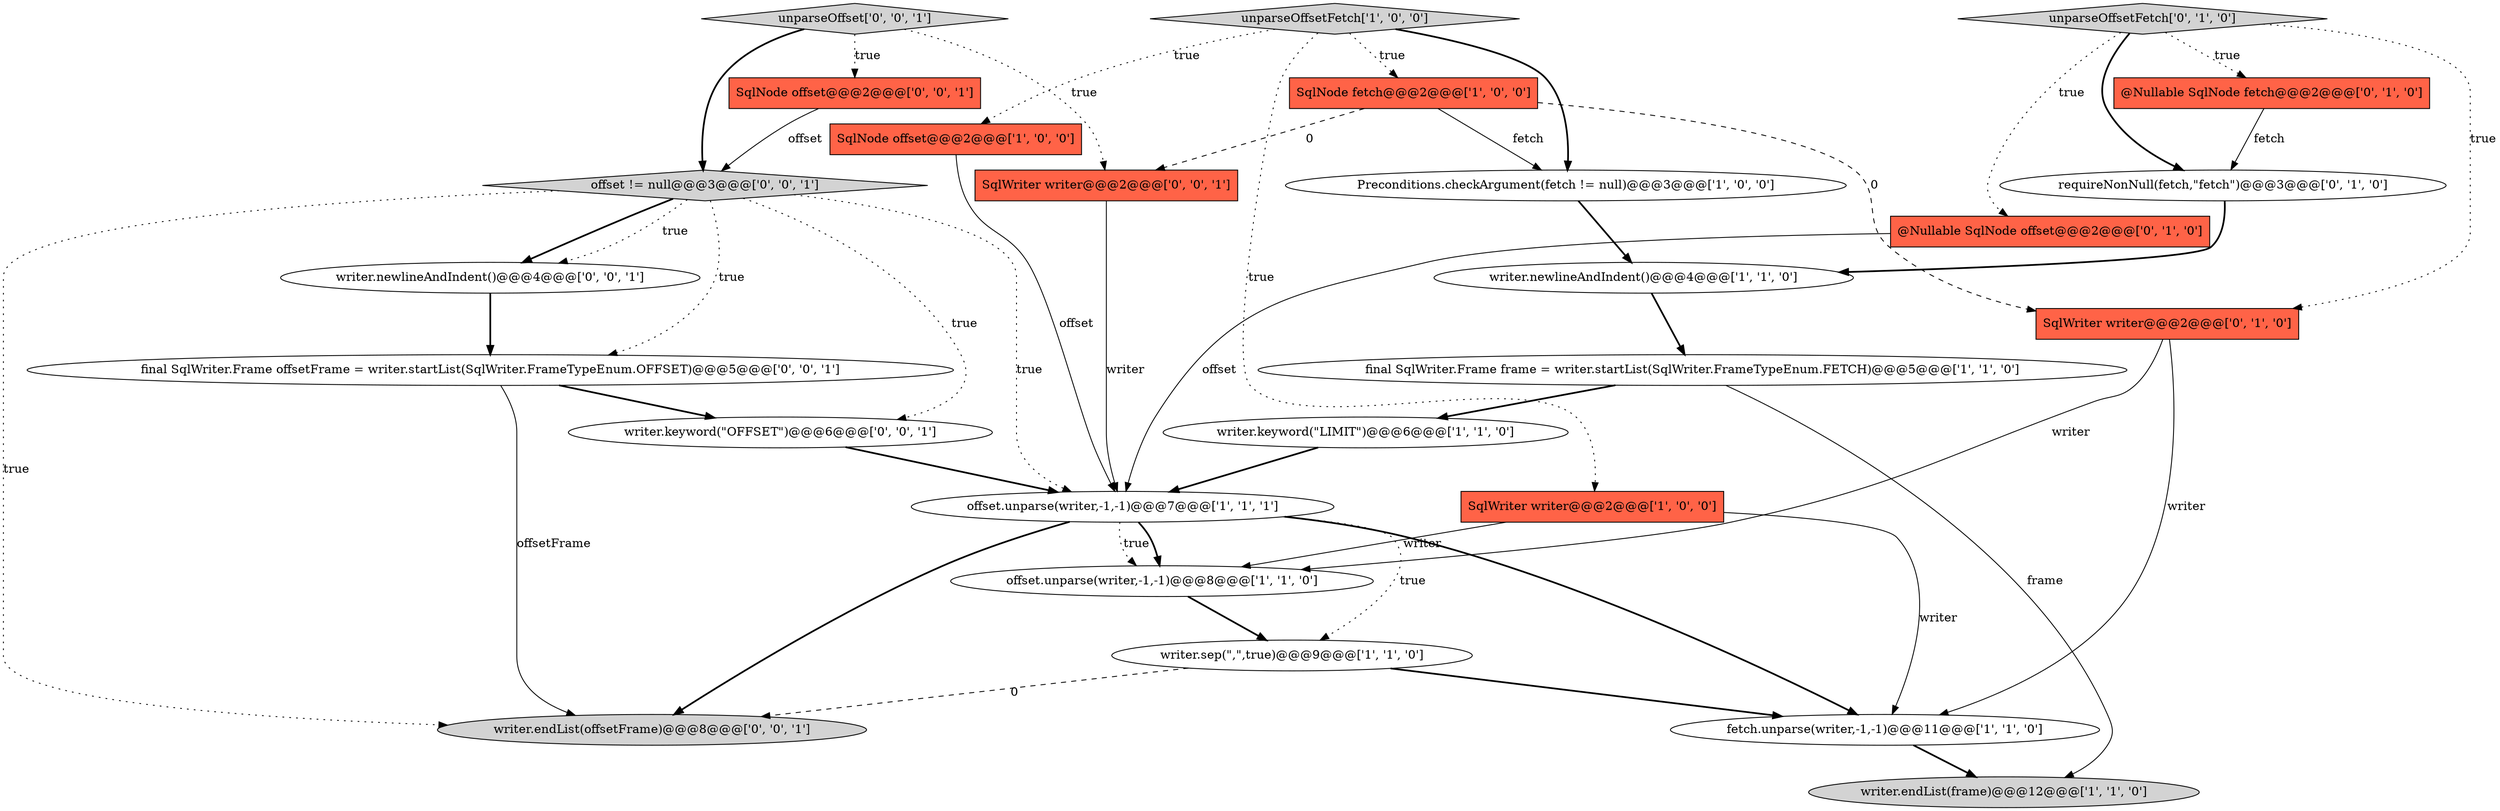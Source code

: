 digraph {
13 [style = filled, label = "@Nullable SqlNode fetch@@@2@@@['0', '1', '0']", fillcolor = tomato, shape = box image = "AAA0AAABBB2BBB"];
15 [style = filled, label = "requireNonNull(fetch,\"fetch\")@@@3@@@['0', '1', '0']", fillcolor = white, shape = ellipse image = "AAA0AAABBB2BBB"];
16 [style = filled, label = "SqlWriter writer@@@2@@@['0', '1', '0']", fillcolor = tomato, shape = box image = "AAA1AAABBB2BBB"];
21 [style = filled, label = "unparseOffset['0', '0', '1']", fillcolor = lightgray, shape = diamond image = "AAA0AAABBB3BBB"];
9 [style = filled, label = "Preconditions.checkArgument(fetch != null)@@@3@@@['1', '0', '0']", fillcolor = white, shape = ellipse image = "AAA0AAABBB1BBB"];
25 [style = filled, label = "offset != null@@@3@@@['0', '0', '1']", fillcolor = lightgray, shape = diamond image = "AAA0AAABBB3BBB"];
12 [style = filled, label = "SqlNode fetch@@@2@@@['1', '0', '0']", fillcolor = tomato, shape = box image = "AAA1AAABBB1BBB"];
17 [style = filled, label = "unparseOffsetFetch['0', '1', '0']", fillcolor = lightgray, shape = diamond image = "AAA0AAABBB2BBB"];
6 [style = filled, label = "final SqlWriter.Frame frame = writer.startList(SqlWriter.FrameTypeEnum.FETCH)@@@5@@@['1', '1', '0']", fillcolor = white, shape = ellipse image = "AAA0AAABBB1BBB"];
8 [style = filled, label = "SqlNode offset@@@2@@@['1', '0', '0']", fillcolor = tomato, shape = box image = "AAA0AAABBB1BBB"];
22 [style = filled, label = "writer.endList(offsetFrame)@@@8@@@['0', '0', '1']", fillcolor = lightgray, shape = ellipse image = "AAA0AAABBB3BBB"];
7 [style = filled, label = "fetch.unparse(writer,-1,-1)@@@11@@@['1', '1', '0']", fillcolor = white, shape = ellipse image = "AAA0AAABBB1BBB"];
4 [style = filled, label = "SqlWriter writer@@@2@@@['1', '0', '0']", fillcolor = tomato, shape = box image = "AAA0AAABBB1BBB"];
18 [style = filled, label = "writer.newlineAndIndent()@@@4@@@['0', '0', '1']", fillcolor = white, shape = ellipse image = "AAA0AAABBB3BBB"];
20 [style = filled, label = "final SqlWriter.Frame offsetFrame = writer.startList(SqlWriter.FrameTypeEnum.OFFSET)@@@5@@@['0', '0', '1']", fillcolor = white, shape = ellipse image = "AAA0AAABBB3BBB"];
24 [style = filled, label = "SqlWriter writer@@@2@@@['0', '0', '1']", fillcolor = tomato, shape = box image = "AAA0AAABBB3BBB"];
19 [style = filled, label = "SqlNode offset@@@2@@@['0', '0', '1']", fillcolor = tomato, shape = box image = "AAA0AAABBB3BBB"];
1 [style = filled, label = "unparseOffsetFetch['1', '0', '0']", fillcolor = lightgray, shape = diamond image = "AAA0AAABBB1BBB"];
10 [style = filled, label = "offset.unparse(writer,-1,-1)@@@7@@@['1', '1', '1']", fillcolor = white, shape = ellipse image = "AAA0AAABBB1BBB"];
23 [style = filled, label = "writer.keyword(\"OFFSET\")@@@6@@@['0', '0', '1']", fillcolor = white, shape = ellipse image = "AAA0AAABBB3BBB"];
2 [style = filled, label = "offset.unparse(writer,-1,-1)@@@8@@@['1', '1', '0']", fillcolor = white, shape = ellipse image = "AAA0AAABBB1BBB"];
3 [style = filled, label = "writer.endList(frame)@@@12@@@['1', '1', '0']", fillcolor = lightgray, shape = ellipse image = "AAA0AAABBB1BBB"];
11 [style = filled, label = "writer.keyword(\"LIMIT\")@@@6@@@['1', '1', '0']", fillcolor = white, shape = ellipse image = "AAA0AAABBB1BBB"];
5 [style = filled, label = "writer.sep(\",\",true)@@@9@@@['1', '1', '0']", fillcolor = white, shape = ellipse image = "AAA0AAABBB1BBB"];
0 [style = filled, label = "writer.newlineAndIndent()@@@4@@@['1', '1', '0']", fillcolor = white, shape = ellipse image = "AAA0AAABBB1BBB"];
14 [style = filled, label = "@Nullable SqlNode offset@@@2@@@['0', '1', '0']", fillcolor = tomato, shape = box image = "AAA0AAABBB2BBB"];
10->22 [style = bold, label=""];
9->0 [style = bold, label=""];
12->16 [style = dashed, label="0"];
0->6 [style = bold, label=""];
14->10 [style = solid, label="offset"];
25->18 [style = bold, label=""];
8->10 [style = solid, label="offset"];
17->14 [style = dotted, label="true"];
4->7 [style = solid, label="writer"];
1->4 [style = dotted, label="true"];
12->9 [style = solid, label="fetch"];
21->25 [style = bold, label=""];
6->3 [style = solid, label="frame"];
10->5 [style = dotted, label="true"];
10->7 [style = bold, label=""];
7->3 [style = bold, label=""];
1->9 [style = bold, label=""];
25->18 [style = dotted, label="true"];
17->16 [style = dotted, label="true"];
18->20 [style = bold, label=""];
19->25 [style = solid, label="offset"];
16->7 [style = solid, label="writer"];
13->15 [style = solid, label="fetch"];
20->23 [style = bold, label=""];
10->2 [style = dotted, label="true"];
21->24 [style = dotted, label="true"];
11->10 [style = bold, label=""];
6->11 [style = bold, label=""];
20->22 [style = solid, label="offsetFrame"];
15->0 [style = bold, label=""];
1->12 [style = dotted, label="true"];
25->20 [style = dotted, label="true"];
21->19 [style = dotted, label="true"];
17->15 [style = bold, label=""];
1->8 [style = dotted, label="true"];
23->10 [style = bold, label=""];
25->22 [style = dotted, label="true"];
5->7 [style = bold, label=""];
10->2 [style = bold, label=""];
16->2 [style = solid, label="writer"];
24->10 [style = solid, label="writer"];
25->23 [style = dotted, label="true"];
25->10 [style = dotted, label="true"];
17->13 [style = dotted, label="true"];
4->2 [style = solid, label="writer"];
12->24 [style = dashed, label="0"];
2->5 [style = bold, label=""];
5->22 [style = dashed, label="0"];
}
